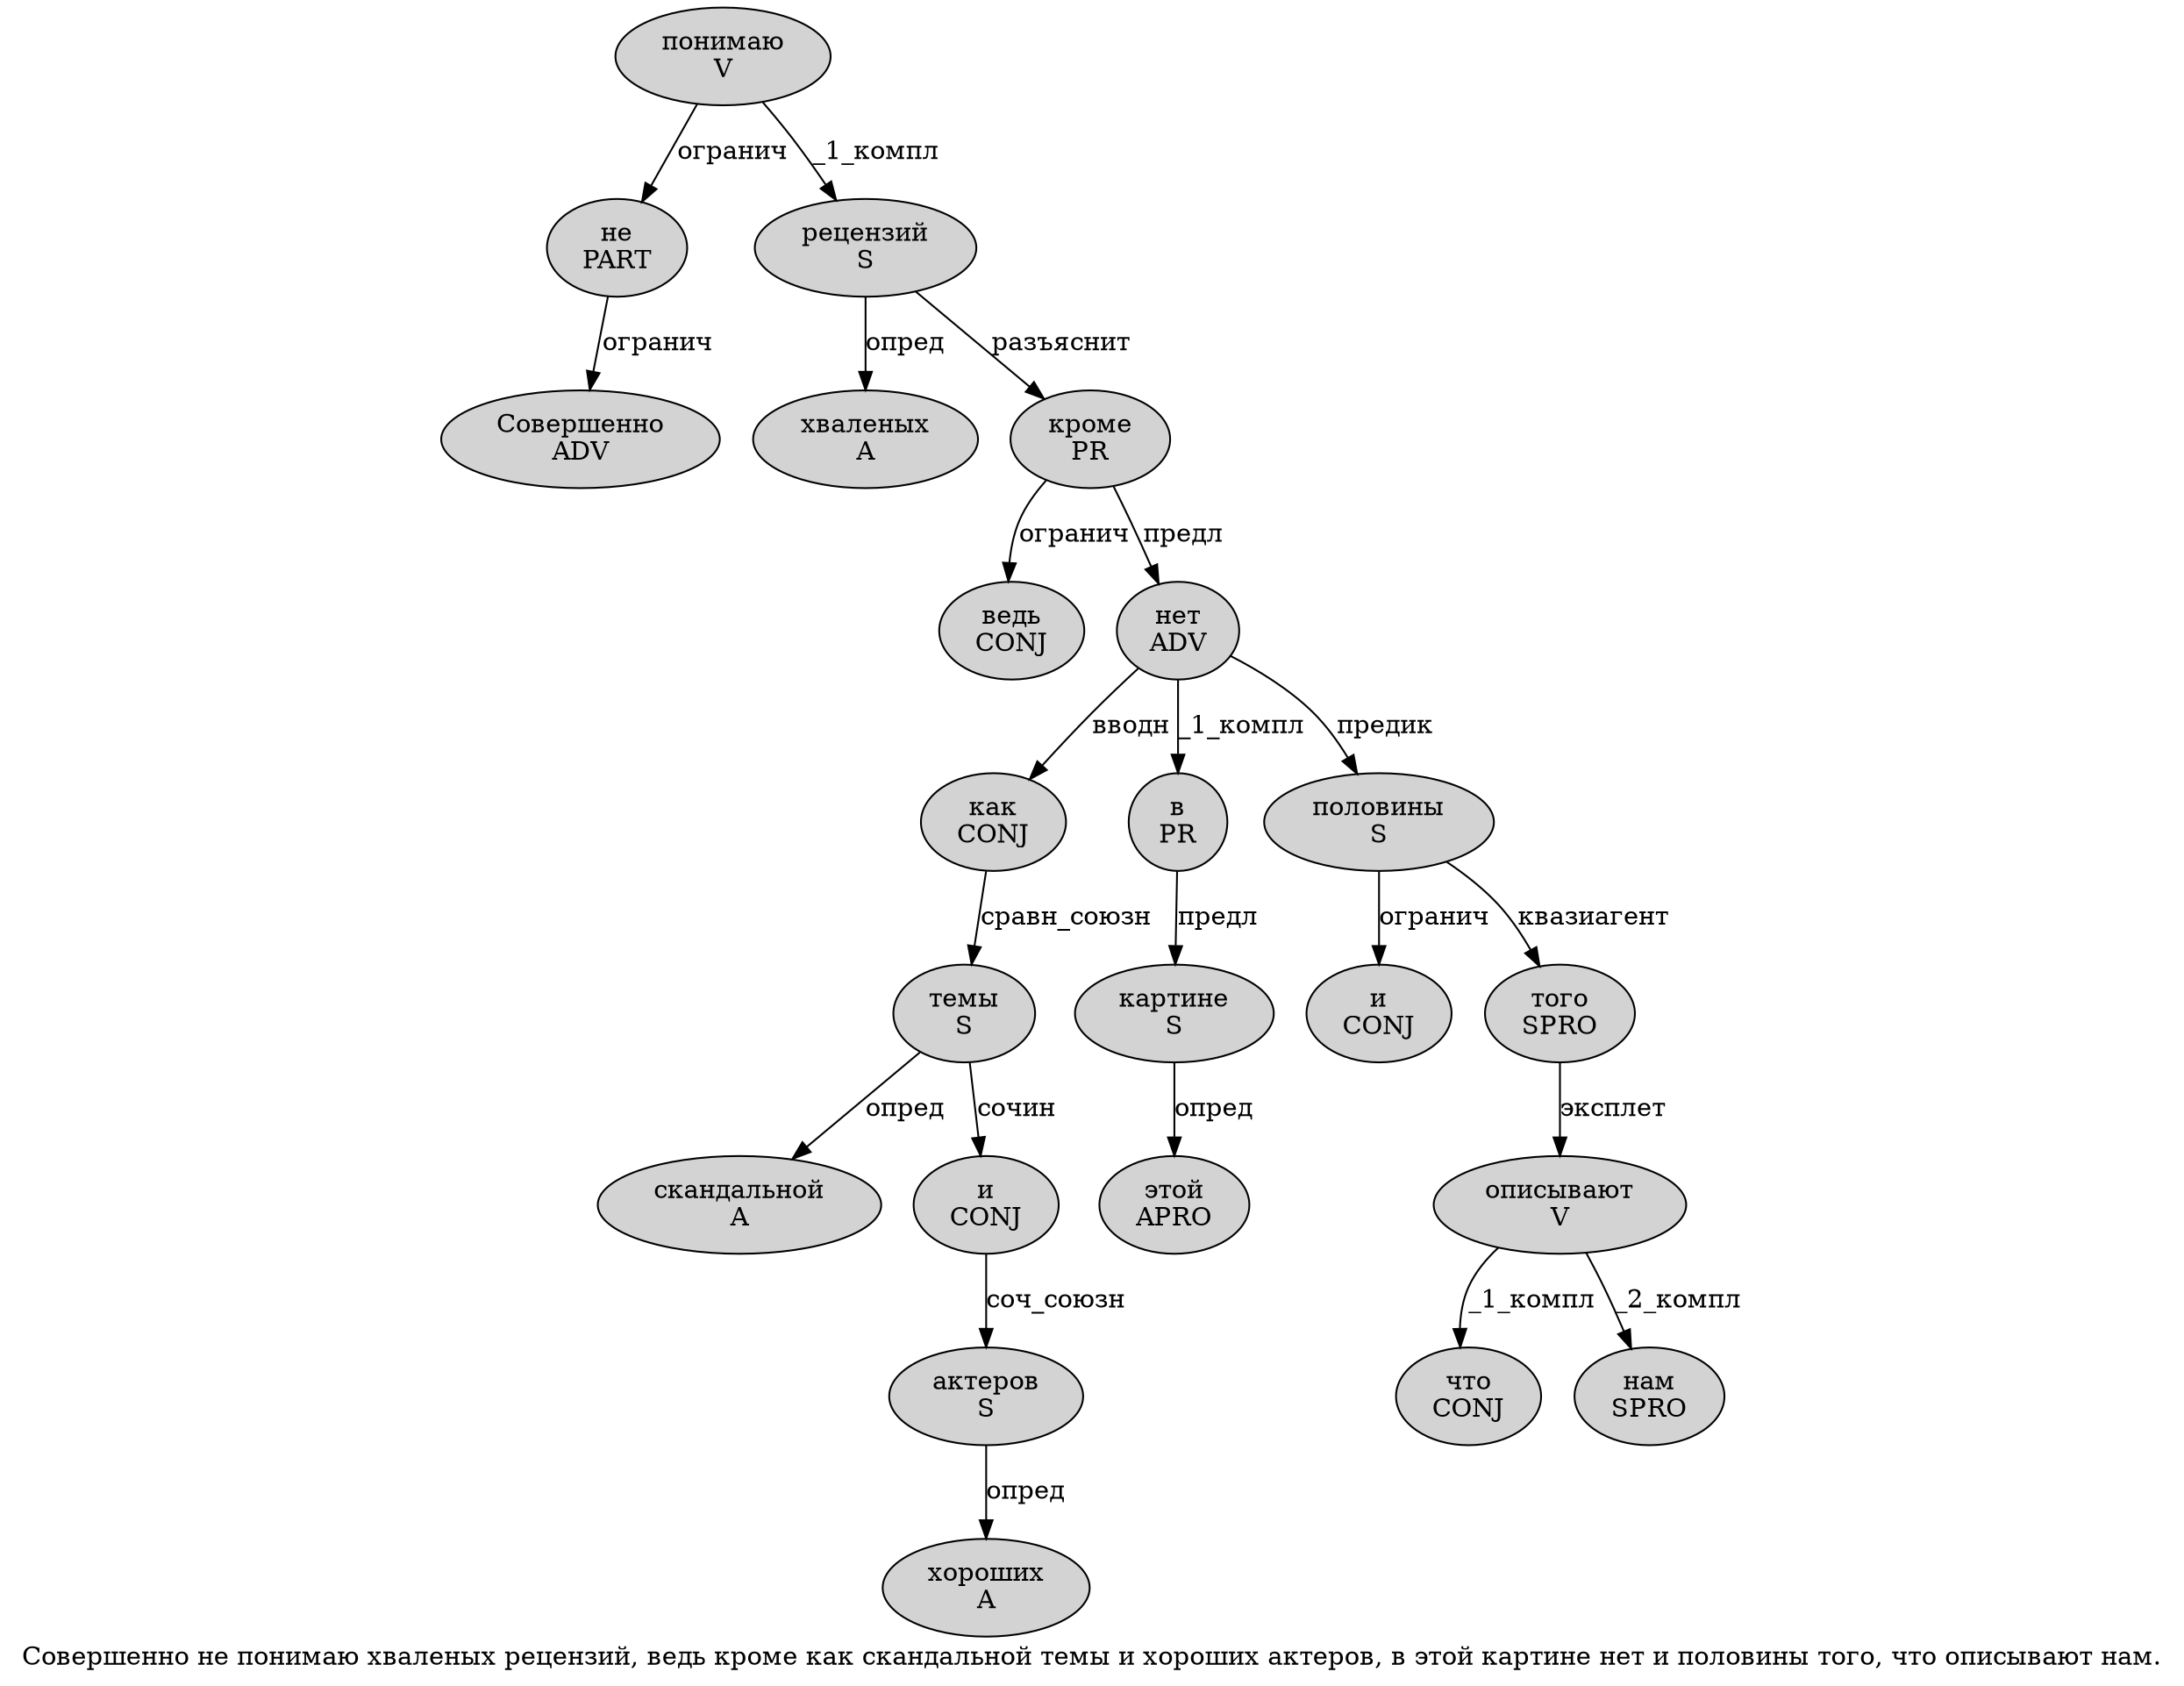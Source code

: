 digraph SENTENCE_2959 {
	graph [label="Совершенно не понимаю хваленых рецензий, ведь кроме как скандальной темы и хороших актеров, в этой картине нет и половины того, что описывают нам."]
	node [style=filled]
		0 [label="Совершенно
ADV" color="" fillcolor=lightgray penwidth=1 shape=ellipse]
		1 [label="не
PART" color="" fillcolor=lightgray penwidth=1 shape=ellipse]
		2 [label="понимаю
V" color="" fillcolor=lightgray penwidth=1 shape=ellipse]
		3 [label="хваленых
A" color="" fillcolor=lightgray penwidth=1 shape=ellipse]
		4 [label="рецензий
S" color="" fillcolor=lightgray penwidth=1 shape=ellipse]
		6 [label="ведь
CONJ" color="" fillcolor=lightgray penwidth=1 shape=ellipse]
		7 [label="кроме
PR" color="" fillcolor=lightgray penwidth=1 shape=ellipse]
		8 [label="как
CONJ" color="" fillcolor=lightgray penwidth=1 shape=ellipse]
		9 [label="скандальной
A" color="" fillcolor=lightgray penwidth=1 shape=ellipse]
		10 [label="темы
S" color="" fillcolor=lightgray penwidth=1 shape=ellipse]
		11 [label="и
CONJ" color="" fillcolor=lightgray penwidth=1 shape=ellipse]
		12 [label="хороших
A" color="" fillcolor=lightgray penwidth=1 shape=ellipse]
		13 [label="актеров
S" color="" fillcolor=lightgray penwidth=1 shape=ellipse]
		15 [label="в
PR" color="" fillcolor=lightgray penwidth=1 shape=ellipse]
		16 [label="этой
APRO" color="" fillcolor=lightgray penwidth=1 shape=ellipse]
		17 [label="картине
S" color="" fillcolor=lightgray penwidth=1 shape=ellipse]
		18 [label="нет
ADV" color="" fillcolor=lightgray penwidth=1 shape=ellipse]
		19 [label="и
CONJ" color="" fillcolor=lightgray penwidth=1 shape=ellipse]
		20 [label="половины
S" color="" fillcolor=lightgray penwidth=1 shape=ellipse]
		21 [label="того
SPRO" color="" fillcolor=lightgray penwidth=1 shape=ellipse]
		23 [label="что
CONJ" color="" fillcolor=lightgray penwidth=1 shape=ellipse]
		24 [label="описывают
V" color="" fillcolor=lightgray penwidth=1 shape=ellipse]
		25 [label="нам
SPRO" color="" fillcolor=lightgray penwidth=1 shape=ellipse]
			18 -> 8 [label="вводн"]
			18 -> 15 [label="_1_компл"]
			18 -> 20 [label="предик"]
			8 -> 10 [label="сравн_союзн"]
			17 -> 16 [label="опред"]
			21 -> 24 [label="эксплет"]
			1 -> 0 [label="огранич"]
			2 -> 1 [label="огранич"]
			2 -> 4 [label="_1_компл"]
			20 -> 19 [label="огранич"]
			20 -> 21 [label="квазиагент"]
			11 -> 13 [label="соч_союзн"]
			24 -> 23 [label="_1_компл"]
			24 -> 25 [label="_2_компл"]
			4 -> 3 [label="опред"]
			4 -> 7 [label="разъяснит"]
			7 -> 6 [label="огранич"]
			7 -> 18 [label="предл"]
			13 -> 12 [label="опред"]
			10 -> 9 [label="опред"]
			10 -> 11 [label="сочин"]
			15 -> 17 [label="предл"]
}